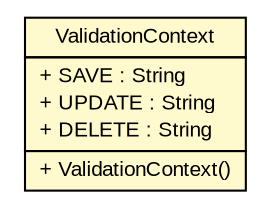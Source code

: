#!/usr/local/bin/dot
#
# Class diagram 
# Generated by UMLGraph version R5_6 (http://www.umlgraph.org/)
#

digraph G {
	edge [fontname="arial",fontsize=10,labelfontname="arial",labelfontsize=10];
	node [fontname="arial",fontsize=10,shape=plaintext];
	nodesep=0.25;
	ranksep=0.5;
	// br.gov.to.sefaz.business.service.validation.ValidationContext
	c915704 [label=<<table title="br.gov.to.sefaz.business.service.validation.ValidationContext" border="0" cellborder="1" cellspacing="0" cellpadding="2" port="p" bgcolor="lemonChiffon" href="./ValidationContext.html">
		<tr><td><table border="0" cellspacing="0" cellpadding="1">
<tr><td align="center" balign="center"> ValidationContext </td></tr>
		</table></td></tr>
		<tr><td><table border="0" cellspacing="0" cellpadding="1">
<tr><td align="left" balign="left"> + SAVE : String </td></tr>
<tr><td align="left" balign="left"> + UPDATE : String </td></tr>
<tr><td align="left" balign="left"> + DELETE : String </td></tr>
		</table></td></tr>
		<tr><td><table border="0" cellspacing="0" cellpadding="1">
<tr><td align="left" balign="left"> + ValidationContext() </td></tr>
		</table></td></tr>
		</table>>, URL="./ValidationContext.html", fontname="arial", fontcolor="black", fontsize=10.0];
}

